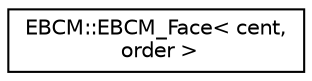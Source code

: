 digraph "Graphical Class Hierarchy"
{
  edge [fontname="Helvetica",fontsize="10",labelfontname="Helvetica",labelfontsize="10"];
  node [fontname="Helvetica",fontsize="10",shape=record];
  rankdir="LR";
  Node0 [label="EBCM::EBCM_Face\< cent,\l order \>",height=0.2,width=0.4,color="black", fillcolor="white", style="filled",URL="$classEBCM_1_1EBCM__Face.html"];
}
